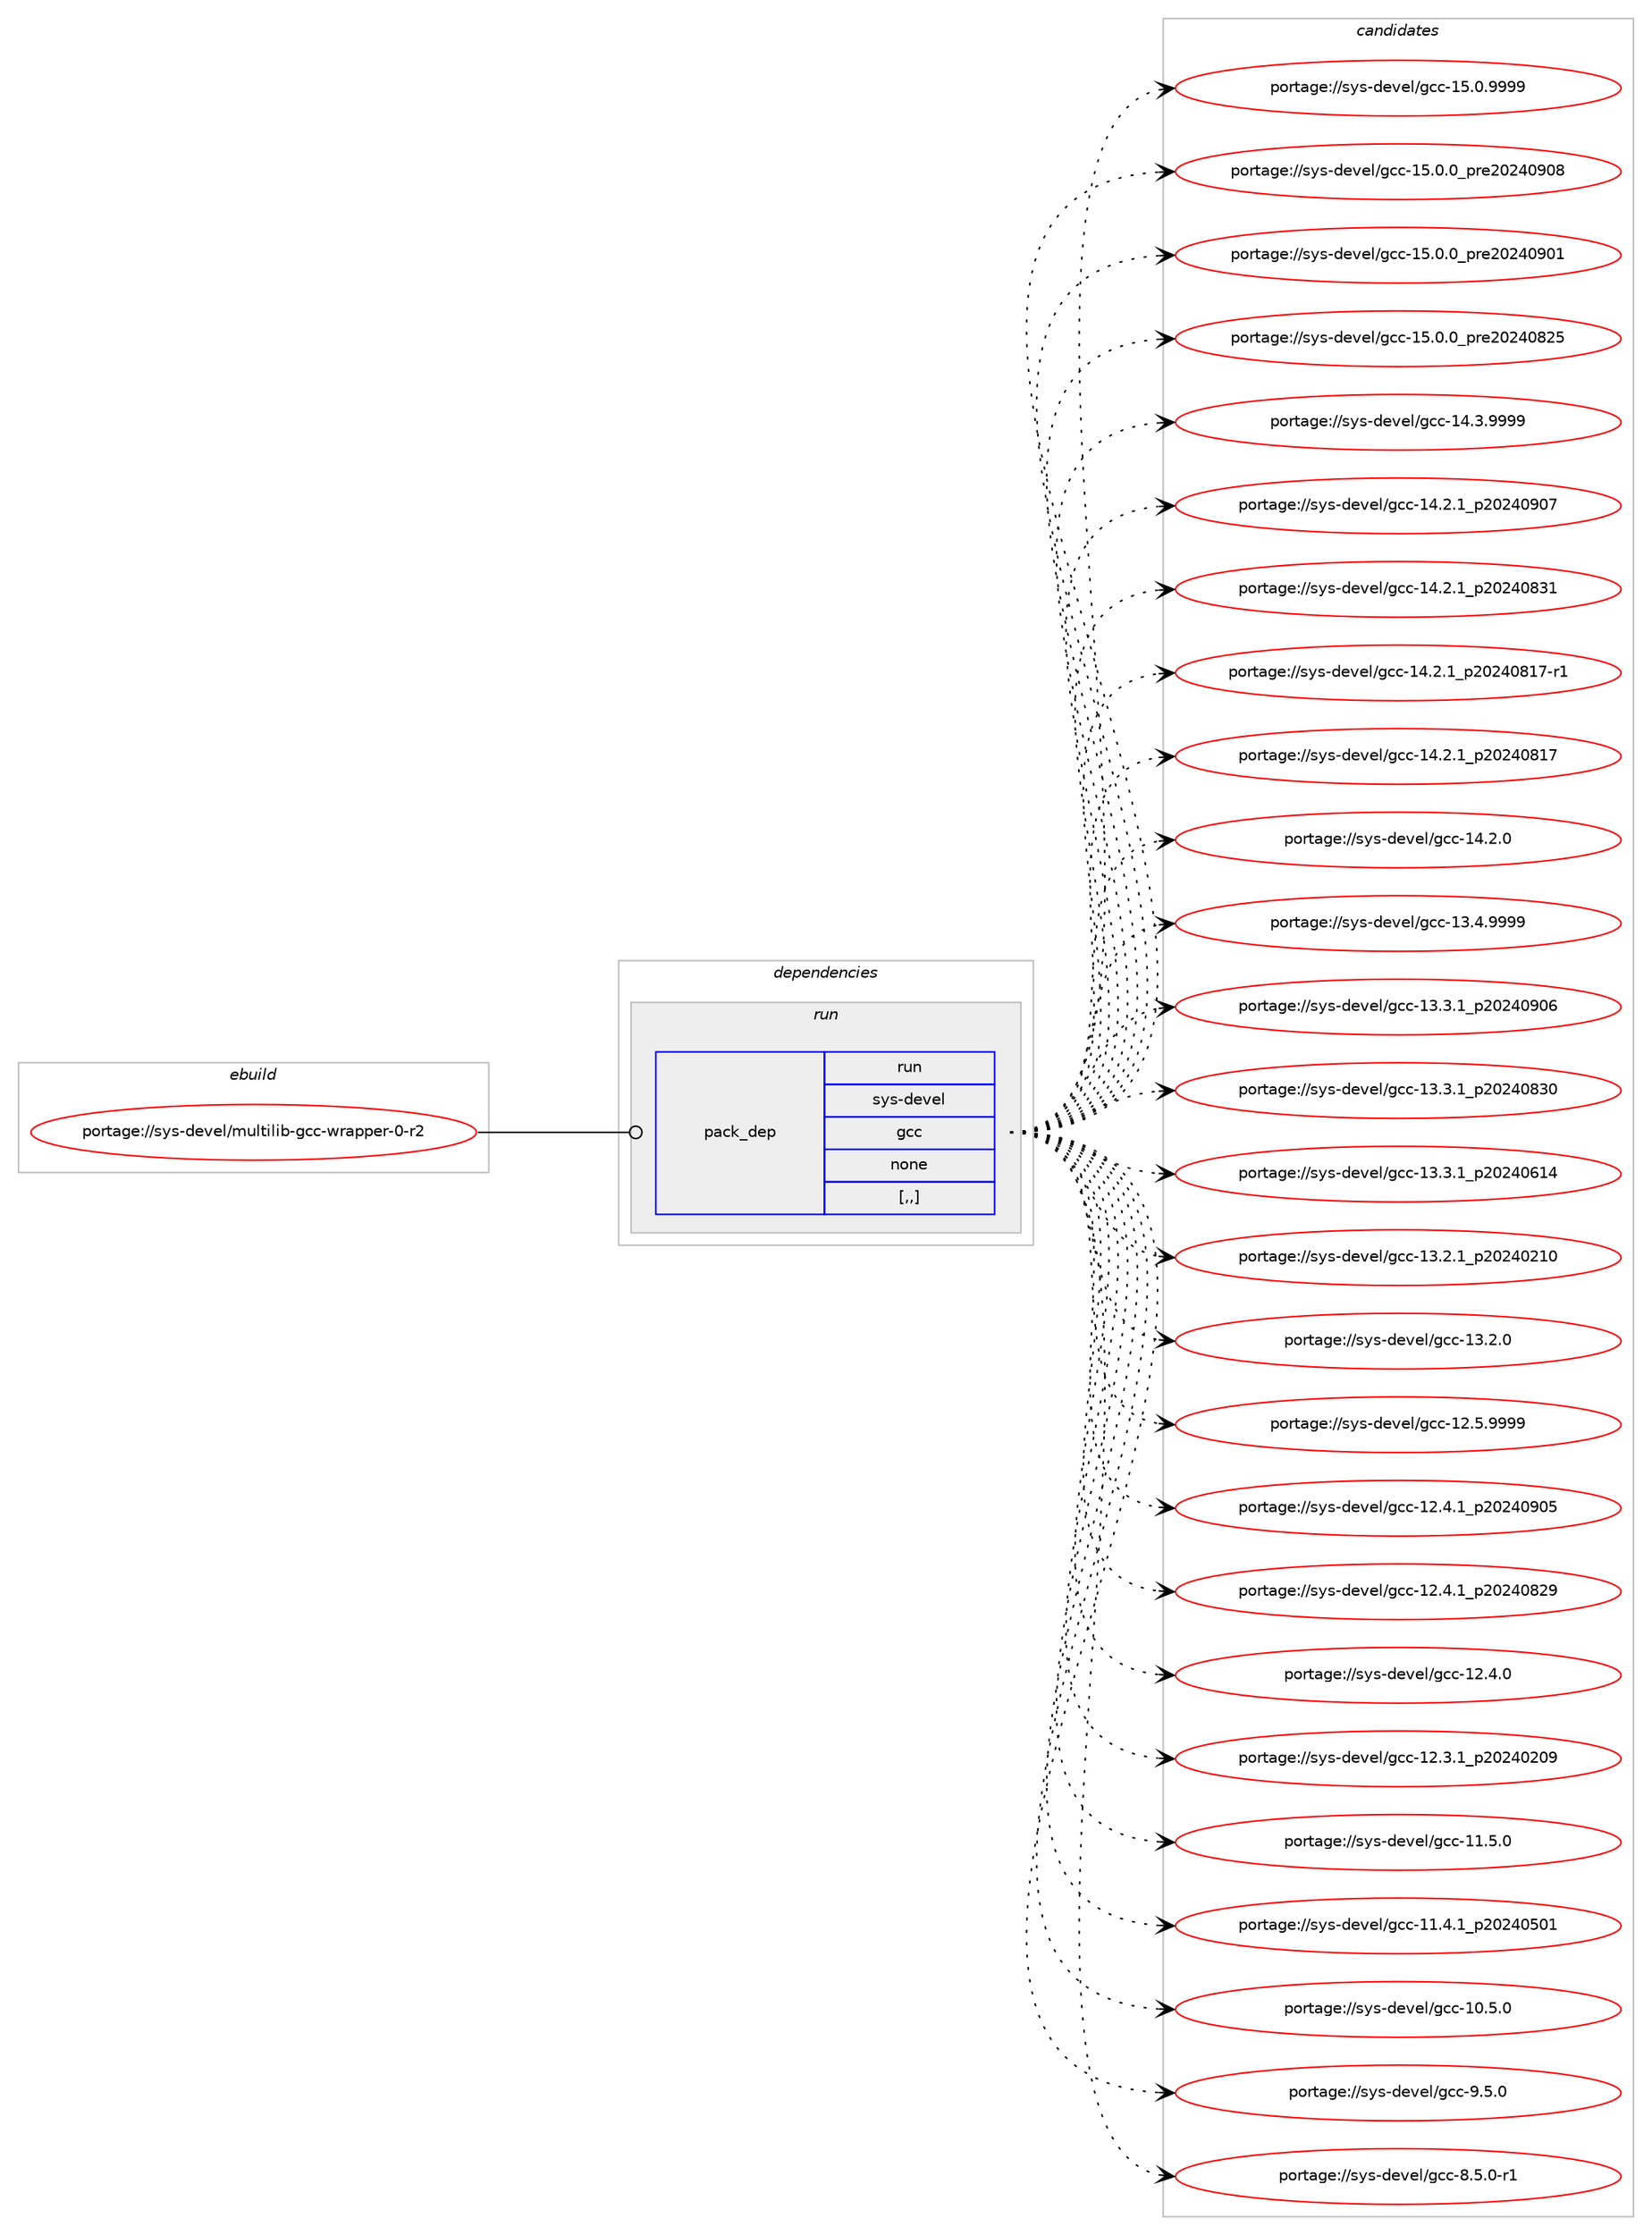 digraph prolog {

# *************
# Graph options
# *************

newrank=true;
concentrate=true;
compound=true;
graph [rankdir=LR,fontname=Helvetica,fontsize=10,ranksep=1.5];#, ranksep=2.5, nodesep=0.2];
edge  [arrowhead=vee];
node  [fontname=Helvetica,fontsize=10];

# **********
# The ebuild
# **********

subgraph cluster_leftcol {
color=gray;
label=<<i>ebuild</i>>;
id [label="portage://sys-devel/multilib-gcc-wrapper-0-r2", color=red, width=4, href="../sys-devel/multilib-gcc-wrapper-0-r2.svg"];
}

# ****************
# The dependencies
# ****************

subgraph cluster_midcol {
color=gray;
label=<<i>dependencies</i>>;
subgraph cluster_compile {
fillcolor="#eeeeee";
style=filled;
label=<<i>compile</i>>;
}
subgraph cluster_compileandrun {
fillcolor="#eeeeee";
style=filled;
label=<<i>compile and run</i>>;
}
subgraph cluster_run {
fillcolor="#eeeeee";
style=filled;
label=<<i>run</i>>;
subgraph pack689474 {
dependency946236 [label=<<TABLE BORDER="0" CELLBORDER="1" CELLSPACING="0" CELLPADDING="4" WIDTH="220"><TR><TD ROWSPAN="6" CELLPADDING="30">pack_dep</TD></TR><TR><TD WIDTH="110">run</TD></TR><TR><TD>sys-devel</TD></TR><TR><TD>gcc</TD></TR><TR><TD>none</TD></TR><TR><TD>[,,]</TD></TR></TABLE>>, shape=none, color=blue];
}
id:e -> dependency946236:w [weight=20,style="solid",arrowhead="odot"];
}
}

# **************
# The candidates
# **************

subgraph cluster_choices {
rank=same;
color=gray;
label=<<i>candidates</i>>;

subgraph choice689474 {
color=black;
nodesep=1;
choice1151211154510010111810110847103999945495346484657575757 [label="portage://sys-devel/gcc-15.0.9999", color=red, width=4,href="../sys-devel/gcc-15.0.9999.svg"];
choice1151211154510010111810110847103999945495346484648951121141015048505248574856 [label="portage://sys-devel/gcc-15.0.0_pre20240908", color=red, width=4,href="../sys-devel/gcc-15.0.0_pre20240908.svg"];
choice1151211154510010111810110847103999945495346484648951121141015048505248574849 [label="portage://sys-devel/gcc-15.0.0_pre20240901", color=red, width=4,href="../sys-devel/gcc-15.0.0_pre20240901.svg"];
choice1151211154510010111810110847103999945495346484648951121141015048505248565053 [label="portage://sys-devel/gcc-15.0.0_pre20240825", color=red, width=4,href="../sys-devel/gcc-15.0.0_pre20240825.svg"];
choice1151211154510010111810110847103999945495246514657575757 [label="portage://sys-devel/gcc-14.3.9999", color=red, width=4,href="../sys-devel/gcc-14.3.9999.svg"];
choice1151211154510010111810110847103999945495246504649951125048505248574855 [label="portage://sys-devel/gcc-14.2.1_p20240907", color=red, width=4,href="../sys-devel/gcc-14.2.1_p20240907.svg"];
choice1151211154510010111810110847103999945495246504649951125048505248565149 [label="portage://sys-devel/gcc-14.2.1_p20240831", color=red, width=4,href="../sys-devel/gcc-14.2.1_p20240831.svg"];
choice11512111545100101118101108471039999454952465046499511250485052485649554511449 [label="portage://sys-devel/gcc-14.2.1_p20240817-r1", color=red, width=4,href="../sys-devel/gcc-14.2.1_p20240817-r1.svg"];
choice1151211154510010111810110847103999945495246504649951125048505248564955 [label="portage://sys-devel/gcc-14.2.1_p20240817", color=red, width=4,href="../sys-devel/gcc-14.2.1_p20240817.svg"];
choice1151211154510010111810110847103999945495246504648 [label="portage://sys-devel/gcc-14.2.0", color=red, width=4,href="../sys-devel/gcc-14.2.0.svg"];
choice1151211154510010111810110847103999945495146524657575757 [label="portage://sys-devel/gcc-13.4.9999", color=red, width=4,href="../sys-devel/gcc-13.4.9999.svg"];
choice1151211154510010111810110847103999945495146514649951125048505248574854 [label="portage://sys-devel/gcc-13.3.1_p20240906", color=red, width=4,href="../sys-devel/gcc-13.3.1_p20240906.svg"];
choice1151211154510010111810110847103999945495146514649951125048505248565148 [label="portage://sys-devel/gcc-13.3.1_p20240830", color=red, width=4,href="../sys-devel/gcc-13.3.1_p20240830.svg"];
choice1151211154510010111810110847103999945495146514649951125048505248544952 [label="portage://sys-devel/gcc-13.3.1_p20240614", color=red, width=4,href="../sys-devel/gcc-13.3.1_p20240614.svg"];
choice1151211154510010111810110847103999945495146504649951125048505248504948 [label="portage://sys-devel/gcc-13.2.1_p20240210", color=red, width=4,href="../sys-devel/gcc-13.2.1_p20240210.svg"];
choice1151211154510010111810110847103999945495146504648 [label="portage://sys-devel/gcc-13.2.0", color=red, width=4,href="../sys-devel/gcc-13.2.0.svg"];
choice1151211154510010111810110847103999945495046534657575757 [label="portage://sys-devel/gcc-12.5.9999", color=red, width=4,href="../sys-devel/gcc-12.5.9999.svg"];
choice1151211154510010111810110847103999945495046524649951125048505248574853 [label="portage://sys-devel/gcc-12.4.1_p20240905", color=red, width=4,href="../sys-devel/gcc-12.4.1_p20240905.svg"];
choice1151211154510010111810110847103999945495046524649951125048505248565057 [label="portage://sys-devel/gcc-12.4.1_p20240829", color=red, width=4,href="../sys-devel/gcc-12.4.1_p20240829.svg"];
choice1151211154510010111810110847103999945495046524648 [label="portage://sys-devel/gcc-12.4.0", color=red, width=4,href="../sys-devel/gcc-12.4.0.svg"];
choice1151211154510010111810110847103999945495046514649951125048505248504857 [label="portage://sys-devel/gcc-12.3.1_p20240209", color=red, width=4,href="../sys-devel/gcc-12.3.1_p20240209.svg"];
choice1151211154510010111810110847103999945494946534648 [label="portage://sys-devel/gcc-11.5.0", color=red, width=4,href="../sys-devel/gcc-11.5.0.svg"];
choice1151211154510010111810110847103999945494946524649951125048505248534849 [label="portage://sys-devel/gcc-11.4.1_p20240501", color=red, width=4,href="../sys-devel/gcc-11.4.1_p20240501.svg"];
choice1151211154510010111810110847103999945494846534648 [label="portage://sys-devel/gcc-10.5.0", color=red, width=4,href="../sys-devel/gcc-10.5.0.svg"];
choice11512111545100101118101108471039999455746534648 [label="portage://sys-devel/gcc-9.5.0", color=red, width=4,href="../sys-devel/gcc-9.5.0.svg"];
choice115121115451001011181011084710399994556465346484511449 [label="portage://sys-devel/gcc-8.5.0-r1", color=red, width=4,href="../sys-devel/gcc-8.5.0-r1.svg"];
dependency946236:e -> choice1151211154510010111810110847103999945495346484657575757:w [style=dotted,weight="100"];
dependency946236:e -> choice1151211154510010111810110847103999945495346484648951121141015048505248574856:w [style=dotted,weight="100"];
dependency946236:e -> choice1151211154510010111810110847103999945495346484648951121141015048505248574849:w [style=dotted,weight="100"];
dependency946236:e -> choice1151211154510010111810110847103999945495346484648951121141015048505248565053:w [style=dotted,weight="100"];
dependency946236:e -> choice1151211154510010111810110847103999945495246514657575757:w [style=dotted,weight="100"];
dependency946236:e -> choice1151211154510010111810110847103999945495246504649951125048505248574855:w [style=dotted,weight="100"];
dependency946236:e -> choice1151211154510010111810110847103999945495246504649951125048505248565149:w [style=dotted,weight="100"];
dependency946236:e -> choice11512111545100101118101108471039999454952465046499511250485052485649554511449:w [style=dotted,weight="100"];
dependency946236:e -> choice1151211154510010111810110847103999945495246504649951125048505248564955:w [style=dotted,weight="100"];
dependency946236:e -> choice1151211154510010111810110847103999945495246504648:w [style=dotted,weight="100"];
dependency946236:e -> choice1151211154510010111810110847103999945495146524657575757:w [style=dotted,weight="100"];
dependency946236:e -> choice1151211154510010111810110847103999945495146514649951125048505248574854:w [style=dotted,weight="100"];
dependency946236:e -> choice1151211154510010111810110847103999945495146514649951125048505248565148:w [style=dotted,weight="100"];
dependency946236:e -> choice1151211154510010111810110847103999945495146514649951125048505248544952:w [style=dotted,weight="100"];
dependency946236:e -> choice1151211154510010111810110847103999945495146504649951125048505248504948:w [style=dotted,weight="100"];
dependency946236:e -> choice1151211154510010111810110847103999945495146504648:w [style=dotted,weight="100"];
dependency946236:e -> choice1151211154510010111810110847103999945495046534657575757:w [style=dotted,weight="100"];
dependency946236:e -> choice1151211154510010111810110847103999945495046524649951125048505248574853:w [style=dotted,weight="100"];
dependency946236:e -> choice1151211154510010111810110847103999945495046524649951125048505248565057:w [style=dotted,weight="100"];
dependency946236:e -> choice1151211154510010111810110847103999945495046524648:w [style=dotted,weight="100"];
dependency946236:e -> choice1151211154510010111810110847103999945495046514649951125048505248504857:w [style=dotted,weight="100"];
dependency946236:e -> choice1151211154510010111810110847103999945494946534648:w [style=dotted,weight="100"];
dependency946236:e -> choice1151211154510010111810110847103999945494946524649951125048505248534849:w [style=dotted,weight="100"];
dependency946236:e -> choice1151211154510010111810110847103999945494846534648:w [style=dotted,weight="100"];
dependency946236:e -> choice11512111545100101118101108471039999455746534648:w [style=dotted,weight="100"];
dependency946236:e -> choice115121115451001011181011084710399994556465346484511449:w [style=dotted,weight="100"];
}
}

}
